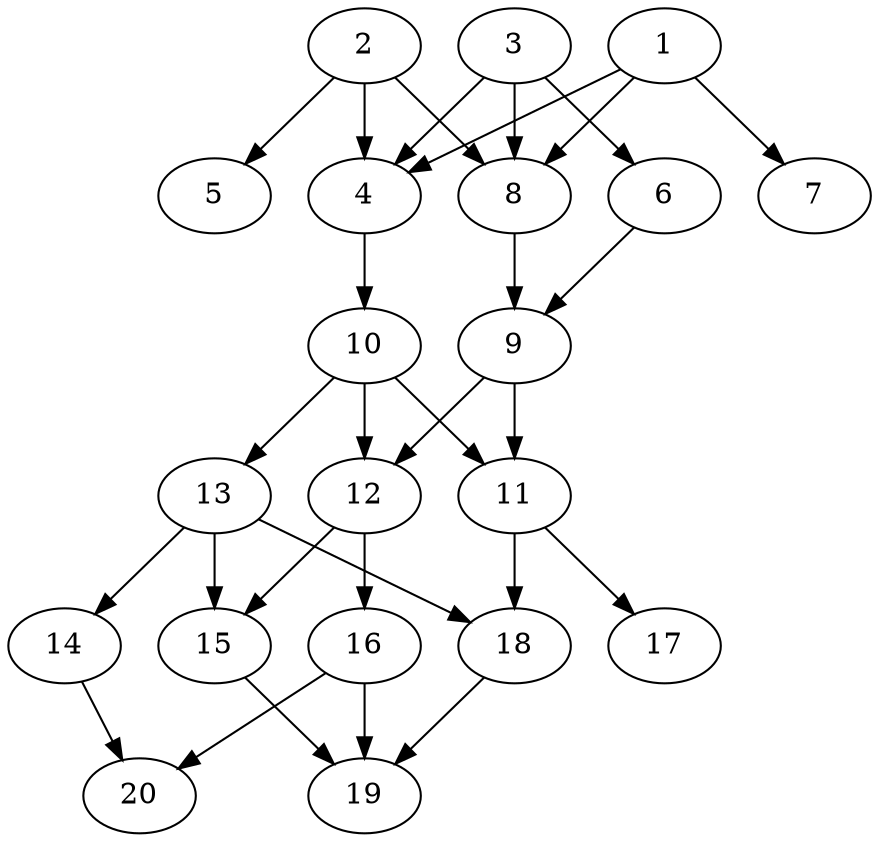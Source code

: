 // DAG automatically generated by daggen at Tue Jul 23 14:31:37 2019
// ./daggen --dot -n 20 --ccr 0.3 --fat 0.5 --regular 0.5 --density 0.8 --mindata 5242880 --maxdata 52428800 
digraph G {
  1 [size="157081600", alpha="0.13", expect_size="47124480"] 
  1 -> 4 [size ="47124480"]
  1 -> 7 [size ="47124480"]
  1 -> 8 [size ="47124480"]
  2 [size="144087040", alpha="0.18", expect_size="43226112"] 
  2 -> 4 [size ="43226112"]
  2 -> 5 [size ="43226112"]
  2 -> 8 [size ="43226112"]
  3 [size="171967147", alpha="0.01", expect_size="51590144"] 
  3 -> 4 [size ="51590144"]
  3 -> 6 [size ="51590144"]
  3 -> 8 [size ="51590144"]
  4 [size="67372373", alpha="0.13", expect_size="20211712"] 
  4 -> 10 [size ="20211712"]
  5 [size="105308160", alpha="0.02", expect_size="31592448"] 
  6 [size="165597867", alpha="0.12", expect_size="49679360"] 
  6 -> 9 [size ="49679360"]
  7 [size="92603733", alpha="0.18", expect_size="27781120"] 
  8 [size="153637547", alpha="0.18", expect_size="46091264"] 
  8 -> 9 [size ="46091264"]
  9 [size="90490880", alpha="0.17", expect_size="27147264"] 
  9 -> 11 [size ="27147264"]
  9 -> 12 [size ="27147264"]
  10 [size="127129600", alpha="0.13", expect_size="38138880"] 
  10 -> 11 [size ="38138880"]
  10 -> 12 [size ="38138880"]
  10 -> 13 [size ="38138880"]
  11 [size="121453227", alpha="0.15", expect_size="36435968"] 
  11 -> 17 [size ="36435968"]
  11 -> 18 [size ="36435968"]
  12 [size="64498347", alpha="0.09", expect_size="19349504"] 
  12 -> 15 [size ="19349504"]
  12 -> 16 [size ="19349504"]
  13 [size="49534293", alpha="0.07", expect_size="14860288"] 
  13 -> 14 [size ="14860288"]
  13 -> 15 [size ="14860288"]
  13 -> 18 [size ="14860288"]
  14 [size="57384960", alpha="0.15", expect_size="17215488"] 
  14 -> 20 [size ="17215488"]
  15 [size="162082133", alpha="0.01", expect_size="48624640"] 
  15 -> 19 [size ="48624640"]
  16 [size="174182400", alpha="0.01", expect_size="52254720"] 
  16 -> 19 [size ="52254720"]
  16 -> 20 [size ="52254720"]
  17 [size="109721600", alpha="0.10", expect_size="32916480"] 
  18 [size="94190933", alpha="0.10", expect_size="28257280"] 
  18 -> 19 [size ="28257280"]
  19 [size="80981333", alpha="0.00", expect_size="24294400"] 
  20 [size="56330240", alpha="0.01", expect_size="16899072"] 
}
